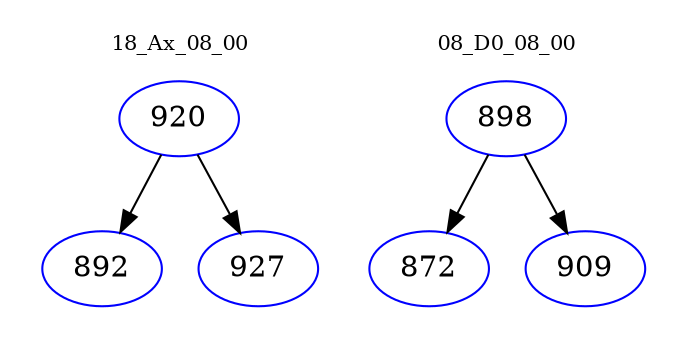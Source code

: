 digraph{
subgraph cluster_0 {
color = white
label = "18_Ax_08_00";
fontsize=10;
T0_920 [label="920", color="blue"]
T0_920 -> T0_892 [color="black"]
T0_892 [label="892", color="blue"]
T0_920 -> T0_927 [color="black"]
T0_927 [label="927", color="blue"]
}
subgraph cluster_1 {
color = white
label = "08_D0_08_00";
fontsize=10;
T1_898 [label="898", color="blue"]
T1_898 -> T1_872 [color="black"]
T1_872 [label="872", color="blue"]
T1_898 -> T1_909 [color="black"]
T1_909 [label="909", color="blue"]
}
}
